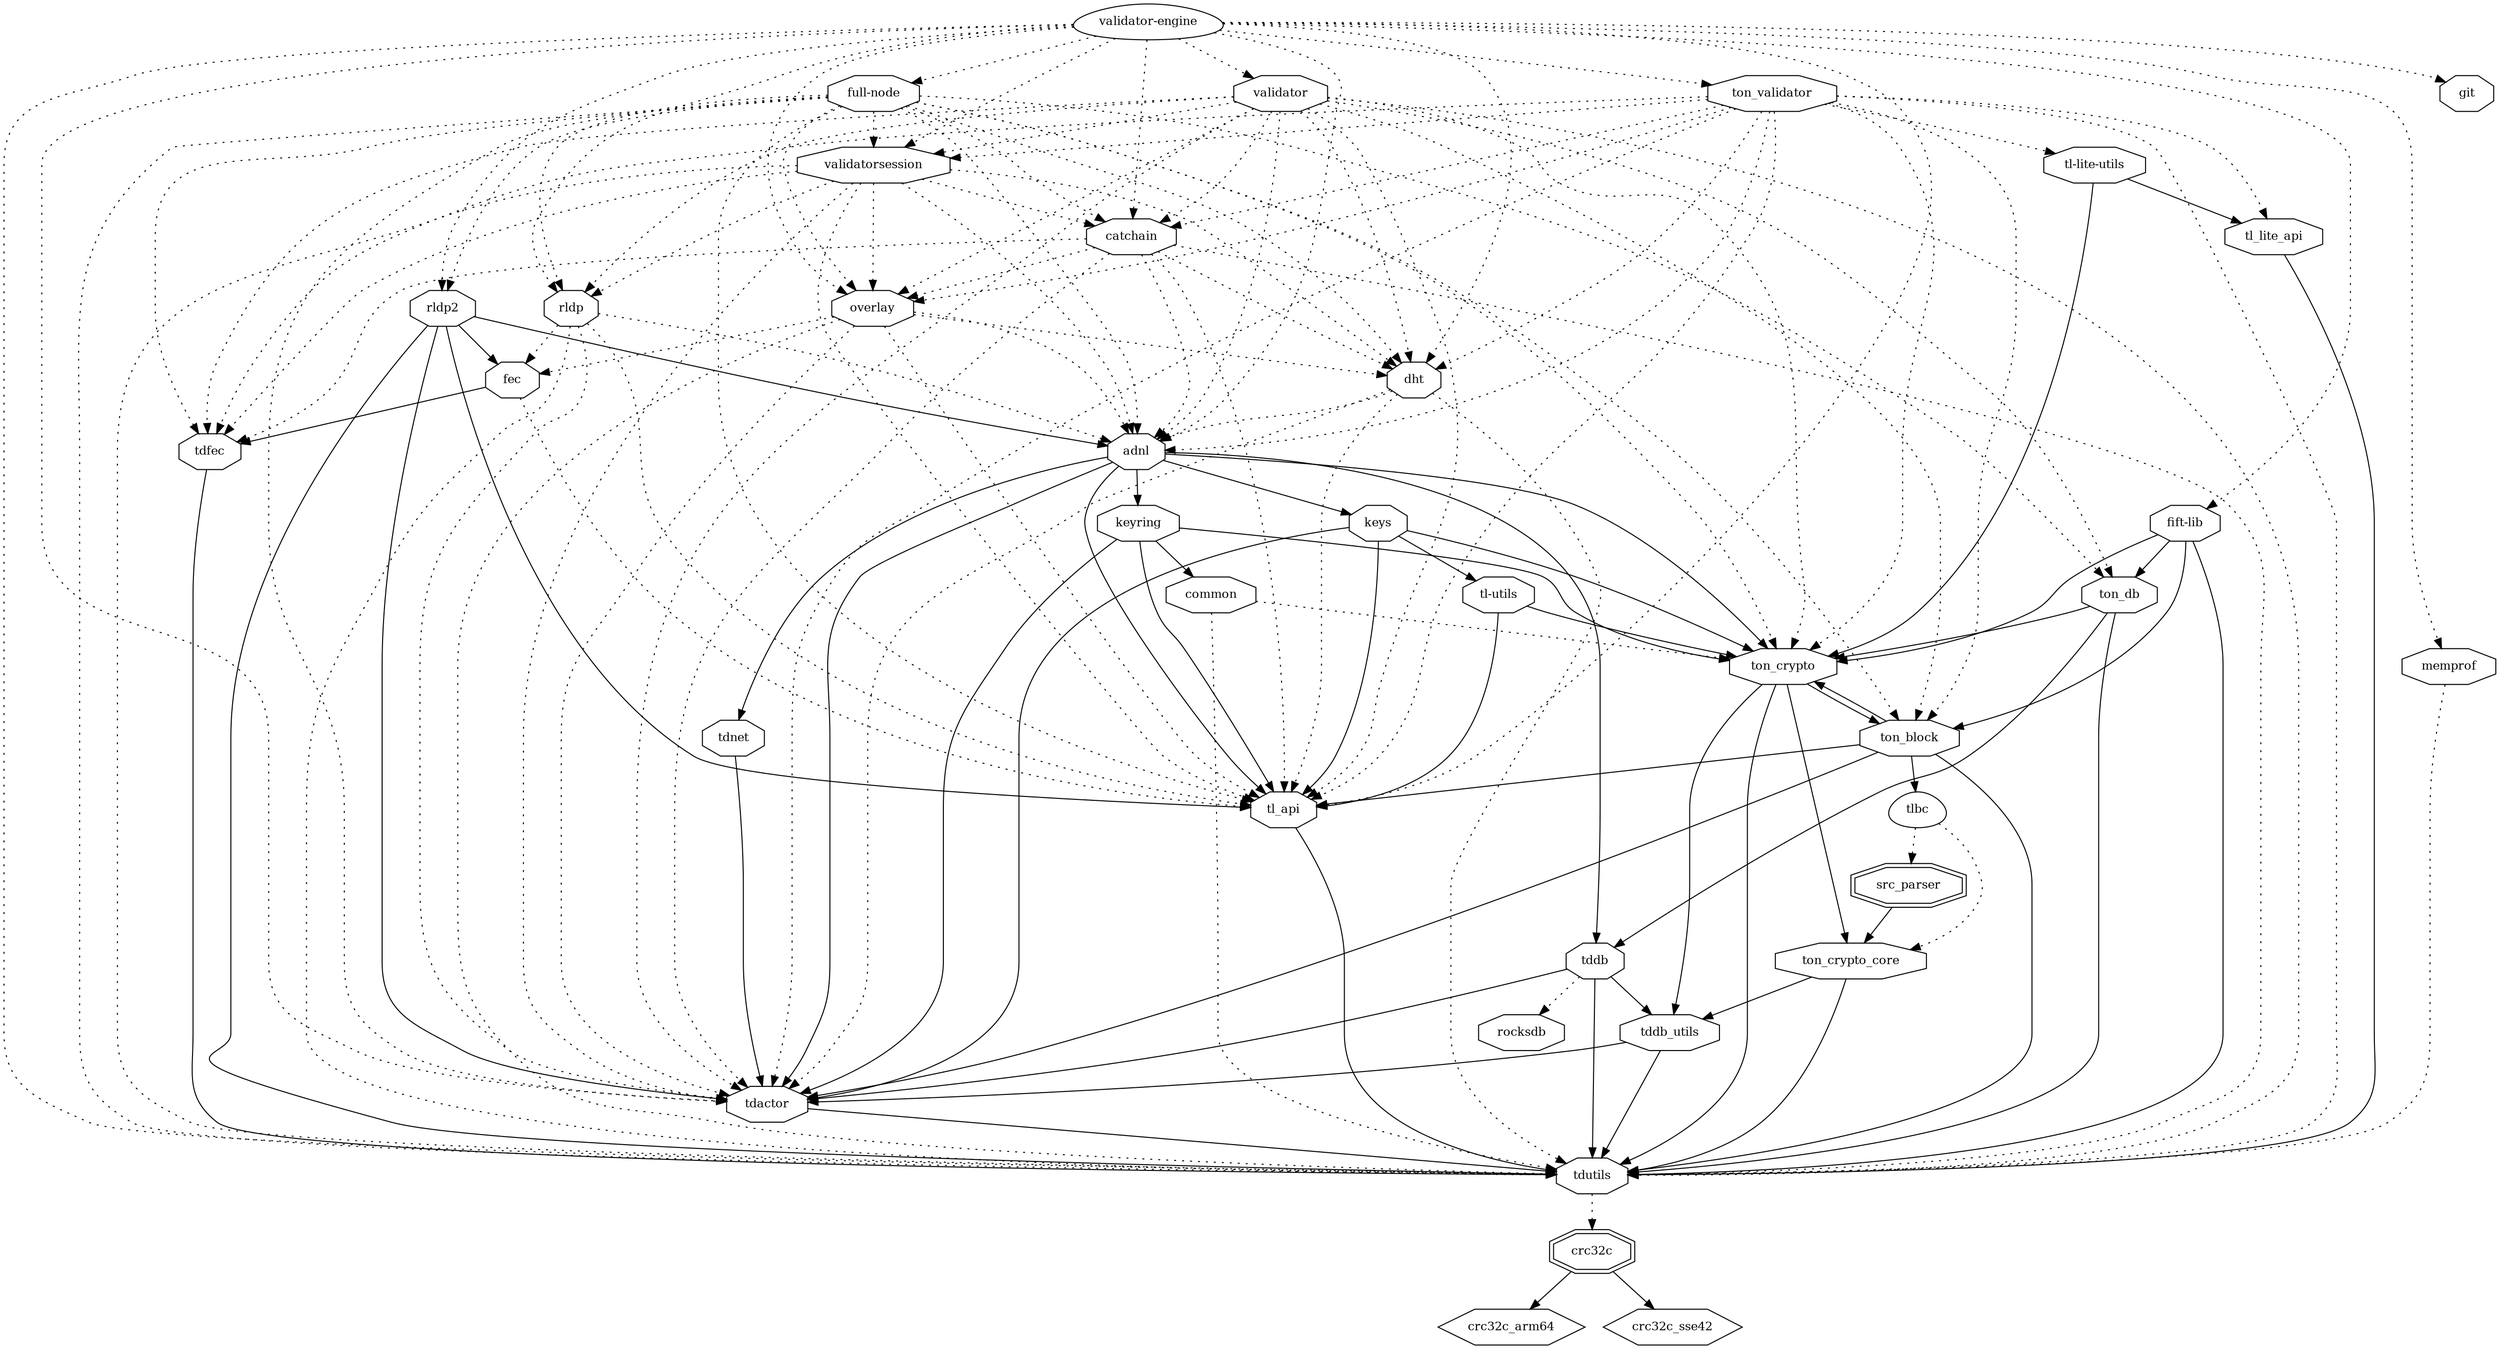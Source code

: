 digraph "validator-engine" {
node [
  fontsize = "12"
];
    "node131" [ label = "validator-engine", shape = egg ];
    "node38" [ label = "adnl", shape = octagon ];
    "node131" -> "node38" [ style = dotted ] // validator-engine -> adnl
    "node39" [ label = "keyring", shape = octagon ];
    "node38" -> "node39"  // adnl -> keyring
    "node40" [ label = "common", shape = octagon ];
    "node39" -> "node40"  // keyring -> common
    "node5" [ label = "tdutils", shape = octagon ];
    "node40" -> "node5" [ style = dotted ] // common -> tdutils
    "node6" [ label = "crc32c", shape = doubleoctagon ];
    "node5" -> "node6" [ style = dotted ] // tdutils -> crc32c
    "node7" [ label = "crc32c_arm64", shape = hexagon ];
    "node6" -> "node7"  // crc32c -> crc32c_arm64
    "node8" [ label = "crc32c_sse42", shape = hexagon ];
    "node6" -> "node8"  // crc32c -> crc32c_sse42
    "node13" [ label = "ton_crypto", shape = octagon ];
    "node40" -> "node13" [ style = dotted ] // common -> ton_crypto
    "node14" [ label = "tddb_utils", shape = octagon ];
    "node13" -> "node14"  // ton_crypto -> tddb_utils
    "node4" [ label = "tdactor", shape = octagon ];
    "node14" -> "node4"  // tddb_utils -> tdactor
    "node5" [ label = "tdutils", shape = octagon ];
    "node4" -> "node5"  // tdactor -> tdutils
    "node5" [ label = "tdutils", shape = octagon ];
    "node14" -> "node5"  // tddb_utils -> tdutils
    "node5" [ label = "tdutils", shape = octagon ];
    "node13" -> "node5"  // ton_crypto -> tdutils
    "node15" [ label = "ton_block", shape = octagon ];
    "node13" -> "node15"  // ton_crypto -> ton_block
    "node4" [ label = "tdactor", shape = octagon ];
    "node15" -> "node4"  // ton_block -> tdactor
    "node5" [ label = "tdutils", shape = octagon ];
    "node15" -> "node5"  // ton_block -> tdutils
    "node10" [ label = "tl_api", shape = octagon ];
    "node15" -> "node10"  // ton_block -> tl_api
    "node5" [ label = "tdutils", shape = octagon ];
    "node10" -> "node5"  // tl_api -> tdutils
    "node16" [ label = "tlbc", shape = egg ];
    "node15" -> "node16"  // ton_block -> tlbc
    "node17" [ label = "src_parser", shape = doubleoctagon ];
    "node16" -> "node17" [ style = dotted ] // tlbc -> src_parser
    "node18" [ label = "ton_crypto_core", shape = octagon ];
    "node17" -> "node18"  // src_parser -> ton_crypto_core
    "node14" [ label = "tddb_utils", shape = octagon ];
    "node18" -> "node14"  // ton_crypto_core -> tddb_utils
    "node5" [ label = "tdutils", shape = octagon ];
    "node18" -> "node5"  // ton_crypto_core -> tdutils
    "node18" [ label = "ton_crypto_core", shape = octagon ];
    "node16" -> "node18" [ style = dotted ] // tlbc -> ton_crypto_core
    "node13" [ label = "ton_crypto", shape = octagon ];
    "node15" -> "node13"  // ton_block -> ton_crypto
    "node18" [ label = "ton_crypto_core", shape = octagon ];
    "node13" -> "node18"  // ton_crypto -> ton_crypto_core
    "node4" [ label = "tdactor", shape = octagon ];
    "node39" -> "node4"  // keyring -> tdactor
    "node10" [ label = "tl_api", shape = octagon ];
    "node39" -> "node10"  // keyring -> tl_api
    "node13" [ label = "ton_crypto", shape = octagon ];
    "node39" -> "node13"  // keyring -> ton_crypto
    "node3" [ label = "keys", shape = octagon ];
    "node38" -> "node3"  // adnl -> keys
    "node4" [ label = "tdactor", shape = octagon ];
    "node3" -> "node4"  // keys -> tdactor
    "node9" [ label = "tl-utils", shape = octagon ];
    "node3" -> "node9"  // keys -> tl-utils
    "node10" [ label = "tl_api", shape = octagon ];
    "node9" -> "node10"  // tl-utils -> tl_api
    "node13" [ label = "ton_crypto", shape = octagon ];
    "node9" -> "node13"  // tl-utils -> ton_crypto
    "node10" [ label = "tl_api", shape = octagon ];
    "node3" -> "node10"  // keys -> tl_api
    "node13" [ label = "ton_crypto", shape = octagon ];
    "node3" -> "node13"  // keys -> ton_crypto
    "node4" [ label = "tdactor", shape = octagon ];
    "node38" -> "node4"  // adnl -> tdactor
    "node26" [ label = "tddb", shape = octagon ];
    "node38" -> "node26"  // adnl -> tddb
    "node27" [ label = "rocksdb", shape = octagon ];
    "node26" -> "node27" [ style = dotted ] // tddb -> rocksdb
    "node4" [ label = "tdactor", shape = octagon ];
    "node26" -> "node4"  // tddb -> tdactor
    "node14" [ label = "tddb_utils", shape = octagon ];
    "node26" -> "node14"  // tddb -> tddb_utils
    "node5" [ label = "tdutils", shape = octagon ];
    "node26" -> "node5"  // tddb -> tdutils
    "node19" [ label = "tdnet", shape = octagon ];
    "node38" -> "node19"  // adnl -> tdnet
    "node4" [ label = "tdactor", shape = octagon ];
    "node19" -> "node4"  // tdnet -> tdactor
    "node10" [ label = "tl_api", shape = octagon ];
    "node38" -> "node10"  // adnl -> tl_api
    "node13" [ label = "ton_crypto", shape = octagon ];
    "node38" -> "node13"  // adnl -> ton_crypto
    "node53" [ label = "catchain", shape = octagon ];
    "node131" -> "node53" [ style = dotted ] // validator-engine -> catchain
    "node38" [ label = "adnl", shape = octagon ];
    "node53" -> "node38" [ style = dotted ] // catchain -> adnl
    "node42" [ label = "dht", shape = octagon ];
    "node53" -> "node42" [ style = dotted ] // catchain -> dht
    "node38" [ label = "adnl", shape = octagon ];
    "node42" -> "node38" [ style = dotted ] // dht -> adnl
    "node4" [ label = "tdactor", shape = octagon ];
    "node42" -> "node4" [ style = dotted ] // dht -> tdactor
    "node5" [ label = "tdutils", shape = octagon ];
    "node42" -> "node5" [ style = dotted ] // dht -> tdutils
    "node10" [ label = "tl_api", shape = octagon ];
    "node42" -> "node10" [ style = dotted ] // dht -> tl_api
    "node54" [ label = "overlay", shape = octagon ];
    "node53" -> "node54" [ style = dotted ] // catchain -> overlay
    "node38" [ label = "adnl", shape = octagon ];
    "node54" -> "node38" [ style = dotted ] // overlay -> adnl
    "node42" [ label = "dht", shape = octagon ];
    "node54" -> "node42" [ style = dotted ] // overlay -> dht
    "node55" [ label = "fec", shape = octagon ];
    "node54" -> "node55" [ style = dotted ] // overlay -> fec
    "node46" [ label = "tdfec", shape = octagon ];
    "node55" -> "node46"  // fec -> tdfec
    "node5" [ label = "tdutils", shape = octagon ];
    "node46" -> "node5"  // tdfec -> tdutils
    "node10" [ label = "tl_api", shape = octagon ];
    "node55" -> "node10" [ style = dotted ] // fec -> tl_api
    "node4" [ label = "tdactor", shape = octagon ];
    "node54" -> "node4" [ style = dotted ] // overlay -> tdactor
    "node5" [ label = "tdutils", shape = octagon ];
    "node54" -> "node5" [ style = dotted ] // overlay -> tdutils
    "node10" [ label = "tl_api", shape = octagon ];
    "node54" -> "node10" [ style = dotted ] // overlay -> tl_api
    "node4" [ label = "tdactor", shape = octagon ];
    "node53" -> "node4" [ style = dotted ] // catchain -> tdactor
    "node46" [ label = "tdfec", shape = octagon ];
    "node53" -> "node46" [ style = dotted ] // catchain -> tdfec
    "node5" [ label = "tdutils", shape = octagon ];
    "node53" -> "node5" [ style = dotted ] // catchain -> tdutils
    "node10" [ label = "tl_api", shape = octagon ];
    "node53" -> "node10" [ style = dotted ] // catchain -> tl_api
    "node42" [ label = "dht", shape = octagon ];
    "node131" -> "node42" [ style = dotted ] // validator-engine -> dht
    "node24" [ label = "fift-lib", shape = octagon ];
    "node131" -> "node24" [ style = dotted ] // validator-engine -> fift-lib
    "node5" [ label = "tdutils", shape = octagon ];
    "node24" -> "node5"  // fift-lib -> tdutils
    "node15" [ label = "ton_block", shape = octagon ];
    "node24" -> "node15"  // fift-lib -> ton_block
    "node13" [ label = "ton_crypto", shape = octagon ];
    "node24" -> "node13"  // fift-lib -> ton_crypto
    "node25" [ label = "ton_db", shape = octagon ];
    "node24" -> "node25"  // fift-lib -> ton_db
    "node26" [ label = "tddb", shape = octagon ];
    "node25" -> "node26"  // ton_db -> tddb
    "node5" [ label = "tdutils", shape = octagon ];
    "node25" -> "node5"  // ton_db -> tdutils
    "node13" [ label = "ton_crypto", shape = octagon ];
    "node25" -> "node13"  // ton_db -> ton_crypto
    "node57" [ label = "full-node", shape = octagon ];
    "node131" -> "node57" [ style = dotted ] // validator-engine -> full-node
    "node38" [ label = "adnl", shape = octagon ];
    "node57" -> "node38" [ style = dotted ] // full-node -> adnl
    "node53" [ label = "catchain", shape = octagon ];
    "node57" -> "node53" [ style = dotted ] // full-node -> catchain
    "node42" [ label = "dht", shape = octagon ];
    "node57" -> "node42" [ style = dotted ] // full-node -> dht
    "node54" [ label = "overlay", shape = octagon ];
    "node57" -> "node54" [ style = dotted ] // full-node -> overlay
    "node58" [ label = "rldp", shape = octagon ];
    "node57" -> "node58" [ style = dotted ] // full-node -> rldp
    "node38" [ label = "adnl", shape = octagon ];
    "node58" -> "node38" [ style = dotted ] // rldp -> adnl
    "node55" [ label = "fec", shape = octagon ];
    "node58" -> "node55" [ style = dotted ] // rldp -> fec
    "node4" [ label = "tdactor", shape = octagon ];
    "node58" -> "node4" [ style = dotted ] // rldp -> tdactor
    "node5" [ label = "tdutils", shape = octagon ];
    "node58" -> "node5" [ style = dotted ] // rldp -> tdutils
    "node10" [ label = "tl_api", shape = octagon ];
    "node58" -> "node10" [ style = dotted ] // rldp -> tl_api
    "node59" [ label = "rldp2", shape = octagon ];
    "node57" -> "node59" [ style = dotted ] // full-node -> rldp2
    "node38" [ label = "adnl", shape = octagon ];
    "node59" -> "node38"  // rldp2 -> adnl
    "node55" [ label = "fec", shape = octagon ];
    "node59" -> "node55"  // rldp2 -> fec
    "node4" [ label = "tdactor", shape = octagon ];
    "node59" -> "node4"  // rldp2 -> tdactor
    "node5" [ label = "tdutils", shape = octagon ];
    "node59" -> "node5"  // rldp2 -> tdutils
    "node10" [ label = "tl_api", shape = octagon ];
    "node59" -> "node10"  // rldp2 -> tl_api
    "node4" [ label = "tdactor", shape = octagon ];
    "node57" -> "node4" [ style = dotted ] // full-node -> tdactor
    "node46" [ label = "tdfec", shape = octagon ];
    "node57" -> "node46" [ style = dotted ] // full-node -> tdfec
    "node5" [ label = "tdutils", shape = octagon ];
    "node57" -> "node5" [ style = dotted ] // full-node -> tdutils
    "node10" [ label = "tl_api", shape = octagon ];
    "node57" -> "node10" [ style = dotted ] // full-node -> tl_api
    "node15" [ label = "ton_block", shape = octagon ];
    "node57" -> "node15" [ style = dotted ] // full-node -> ton_block
    "node13" [ label = "ton_crypto", shape = octagon ];
    "node57" -> "node13" [ style = dotted ] // full-node -> ton_crypto
    "node25" [ label = "ton_db", shape = octagon ];
    "node57" -> "node25" [ style = dotted ] // full-node -> ton_db
    "node60" [ label = "validatorsession", shape = octagon ];
    "node57" -> "node60" [ style = dotted ] // full-node -> validatorsession
    "node38" [ label = "adnl", shape = octagon ];
    "node60" -> "node38" [ style = dotted ] // validatorsession -> adnl
    "node53" [ label = "catchain", shape = octagon ];
    "node60" -> "node53" [ style = dotted ] // validatorsession -> catchain
    "node42" [ label = "dht", shape = octagon ];
    "node60" -> "node42" [ style = dotted ] // validatorsession -> dht
    "node54" [ label = "overlay", shape = octagon ];
    "node60" -> "node54" [ style = dotted ] // validatorsession -> overlay
    "node58" [ label = "rldp", shape = octagon ];
    "node60" -> "node58" [ style = dotted ] // validatorsession -> rldp
    "node4" [ label = "tdactor", shape = octagon ];
    "node60" -> "node4" [ style = dotted ] // validatorsession -> tdactor
    "node46" [ label = "tdfec", shape = octagon ];
    "node60" -> "node46" [ style = dotted ] // validatorsession -> tdfec
    "node5" [ label = "tdutils", shape = octagon ];
    "node60" -> "node5" [ style = dotted ] // validatorsession -> tdutils
    "node10" [ label = "tl_api", shape = octagon ];
    "node60" -> "node10" [ style = dotted ] // validatorsession -> tl_api
    "node28" [ label = "git", shape = octagon ];
    "node131" -> "node28" [ style = dotted ] // validator-engine -> git
    "node61" [ label = "memprof", shape = octagon ];
    "node131" -> "node61" [ style = dotted ] // validator-engine -> memprof
    "node5" [ label = "tdutils", shape = octagon ];
    "node61" -> "node5" [ style = dotted ] // memprof -> tdutils
    "node54" [ label = "overlay", shape = octagon ];
    "node131" -> "node54" [ style = dotted ] // validator-engine -> overlay
    "node58" [ label = "rldp", shape = octagon ];
    "node131" -> "node58" [ style = dotted ] // validator-engine -> rldp
    "node59" [ label = "rldp2", shape = octagon ];
    "node131" -> "node59" [ style = dotted ] // validator-engine -> rldp2
    "node4" [ label = "tdactor", shape = octagon ];
    "node131" -> "node4" [ style = dotted ] // validator-engine -> tdactor
    "node5" [ label = "tdutils", shape = octagon ];
    "node131" -> "node5" [ style = dotted ] // validator-engine -> tdutils
    "node10" [ label = "tl_api", shape = octagon ];
    "node131" -> "node10" [ style = dotted ] // validator-engine -> tl_api
    "node62" [ label = "ton_validator", shape = octagon ];
    "node131" -> "node62" [ style = dotted ] // validator-engine -> ton_validator
    "node38" [ label = "adnl", shape = octagon ];
    "node62" -> "node38" [ style = dotted ] // ton_validator -> adnl
    "node53" [ label = "catchain", shape = octagon ];
    "node62" -> "node53" [ style = dotted ] // ton_validator -> catchain
    "node42" [ label = "dht", shape = octagon ];
    "node62" -> "node42" [ style = dotted ] // ton_validator -> dht
    "node54" [ label = "overlay", shape = octagon ];
    "node62" -> "node54" [ style = dotted ] // ton_validator -> overlay
    "node4" [ label = "tdactor", shape = octagon ];
    "node62" -> "node4" [ style = dotted ] // ton_validator -> tdactor
    "node46" [ label = "tdfec", shape = octagon ];
    "node62" -> "node46" [ style = dotted ] // ton_validator -> tdfec
    "node5" [ label = "tdutils", shape = octagon ];
    "node62" -> "node5" [ style = dotted ] // ton_validator -> tdutils
    "node31" [ label = "tl-lite-utils", shape = octagon ];
    "node62" -> "node31" [ style = dotted ] // ton_validator -> tl-lite-utils
    "node20" [ label = "tl_lite_api", shape = octagon ];
    "node31" -> "node20"  // tl-lite-utils -> tl_lite_api
    "node5" [ label = "tdutils", shape = octagon ];
    "node20" -> "node5"  // tl_lite_api -> tdutils
    "node13" [ label = "ton_crypto", shape = octagon ];
    "node31" -> "node13"  // tl-lite-utils -> ton_crypto
    "node10" [ label = "tl_api", shape = octagon ];
    "node62" -> "node10" [ style = dotted ] // ton_validator -> tl_api
    "node20" [ label = "tl_lite_api", shape = octagon ];
    "node62" -> "node20" [ style = dotted ] // ton_validator -> tl_lite_api
    "node15" [ label = "ton_block", shape = octagon ];
    "node62" -> "node15" [ style = dotted ] // ton_validator -> ton_block
    "node13" [ label = "ton_crypto", shape = octagon ];
    "node62" -> "node13" [ style = dotted ] // ton_validator -> ton_crypto
    "node60" [ label = "validatorsession", shape = octagon ];
    "node62" -> "node60" [ style = dotted ] // ton_validator -> validatorsession
    "node86" [ label = "validator", shape = octagon ];
    "node131" -> "node86" [ style = dotted ] // validator-engine -> validator
    "node38" [ label = "adnl", shape = octagon ];
    "node86" -> "node38" [ style = dotted ] // validator -> adnl
    "node53" [ label = "catchain", shape = octagon ];
    "node86" -> "node53" [ style = dotted ] // validator -> catchain
    "node42" [ label = "dht", shape = octagon ];
    "node86" -> "node42" [ style = dotted ] // validator -> dht
    "node54" [ label = "overlay", shape = octagon ];
    "node86" -> "node54" [ style = dotted ] // validator -> overlay
    "node58" [ label = "rldp", shape = octagon ];
    "node86" -> "node58" [ style = dotted ] // validator -> rldp
    "node4" [ label = "tdactor", shape = octagon ];
    "node86" -> "node4" [ style = dotted ] // validator -> tdactor
    "node46" [ label = "tdfec", shape = octagon ];
    "node86" -> "node46" [ style = dotted ] // validator -> tdfec
    "node5" [ label = "tdutils", shape = octagon ];
    "node86" -> "node5" [ style = dotted ] // validator -> tdutils
    "node10" [ label = "tl_api", shape = octagon ];
    "node86" -> "node10" [ style = dotted ] // validator -> tl_api
    "node15" [ label = "ton_block", shape = octagon ];
    "node86" -> "node15" [ style = dotted ] // validator -> ton_block
    "node13" [ label = "ton_crypto", shape = octagon ];
    "node86" -> "node13" [ style = dotted ] // validator -> ton_crypto
    "node25" [ label = "ton_db", shape = octagon ];
    "node86" -> "node25" [ style = dotted ] // validator -> ton_db
    "node60" [ label = "validatorsession", shape = octagon ];
    "node86" -> "node60" [ style = dotted ] // validator -> validatorsession
    "node60" [ label = "validatorsession", shape = octagon ];
    "node131" -> "node60" [ style = dotted ] // validator-engine -> validatorsession
}
